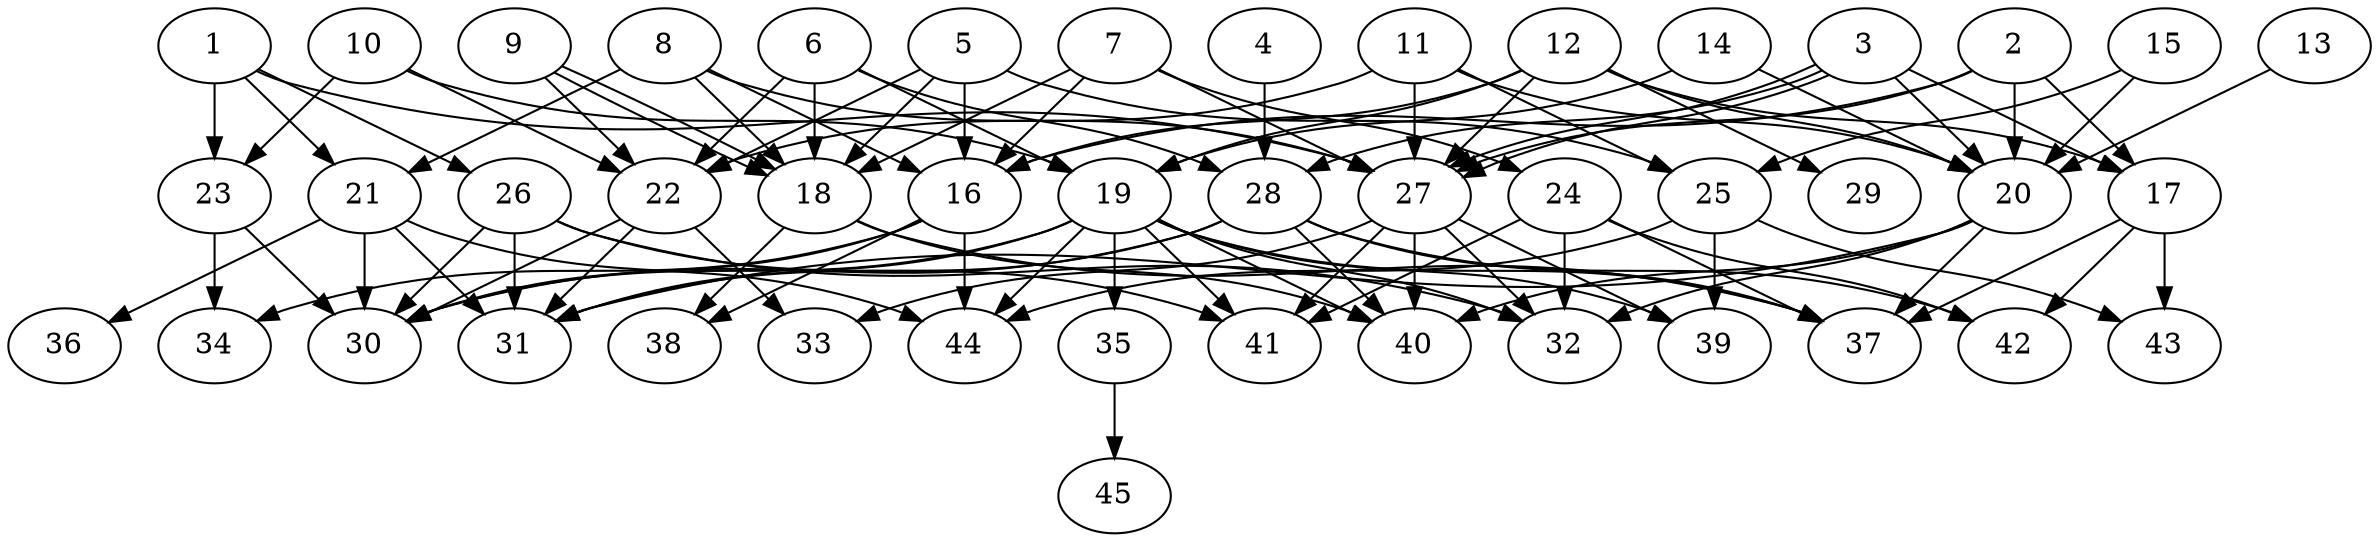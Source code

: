 // DAG automatically generated by daggen at Thu Oct  3 14:07:24 2019
// ./daggen --dot -n 45 --ccr 0.3 --fat 0.7 --regular 0.7 --density 0.5 --mindata 5242880 --maxdata 52428800 
digraph G {
  1 [size="130481493", alpha="0.03", expect_size="39144448"] 
  1 -> 21 [size ="39144448"]
  1 -> 23 [size ="39144448"]
  1 -> 26 [size ="39144448"]
  1 -> 27 [size ="39144448"]
  2 [size="138035200", alpha="0.13", expect_size="41410560"] 
  2 -> 16 [size ="41410560"]
  2 -> 17 [size ="41410560"]
  2 -> 20 [size ="41410560"]
  2 -> 27 [size ="41410560"]
  3 [size="59784533", alpha="0.07", expect_size="17935360"] 
  3 -> 17 [size ="17935360"]
  3 -> 20 [size ="17935360"]
  3 -> 27 [size ="17935360"]
  3 -> 27 [size ="17935360"]
  3 -> 28 [size ="17935360"]
  4 [size="99816107", alpha="0.19", expect_size="29944832"] 
  4 -> 28 [size ="29944832"]
  5 [size="25995947", alpha="0.06", expect_size="7798784"] 
  5 -> 16 [size ="7798784"]
  5 -> 18 [size ="7798784"]
  5 -> 22 [size ="7798784"]
  5 -> 25 [size ="7798784"]
  6 [size="172670293", alpha="0.13", expect_size="51801088"] 
  6 -> 18 [size ="51801088"]
  6 -> 19 [size ="51801088"]
  6 -> 22 [size ="51801088"]
  6 -> 28 [size ="51801088"]
  7 [size="36307627", alpha="0.11", expect_size="10892288"] 
  7 -> 16 [size ="10892288"]
  7 -> 18 [size ="10892288"]
  7 -> 24 [size ="10892288"]
  7 -> 27 [size ="10892288"]
  8 [size="39584427", alpha="0.14", expect_size="11875328"] 
  8 -> 16 [size ="11875328"]
  8 -> 18 [size ="11875328"]
  8 -> 21 [size ="11875328"]
  8 -> 27 [size ="11875328"]
  9 [size="134608213", alpha="0.18", expect_size="40382464"] 
  9 -> 18 [size ="40382464"]
  9 -> 18 [size ="40382464"]
  9 -> 22 [size ="40382464"]
  10 [size="90504533", alpha="0.11", expect_size="27151360"] 
  10 -> 19 [size ="27151360"]
  10 -> 22 [size ="27151360"]
  10 -> 23 [size ="27151360"]
  11 [size="125965653", alpha="0.09", expect_size="37789696"] 
  11 -> 20 [size ="37789696"]
  11 -> 22 [size ="37789696"]
  11 -> 25 [size ="37789696"]
  11 -> 27 [size ="37789696"]
  12 [size="147387733", alpha="0.09", expect_size="44216320"] 
  12 -> 16 [size ="44216320"]
  12 -> 17 [size ="44216320"]
  12 -> 19 [size ="44216320"]
  12 -> 20 [size ="44216320"]
  12 -> 27 [size ="44216320"]
  12 -> 29 [size ="44216320"]
  13 [size="93375147", alpha="0.10", expect_size="28012544"] 
  13 -> 20 [size ="28012544"]
  14 [size="150398293", alpha="0.20", expect_size="45119488"] 
  14 -> 19 [size ="45119488"]
  14 -> 20 [size ="45119488"]
  15 [size="140397227", alpha="0.14", expect_size="42119168"] 
  15 -> 20 [size ="42119168"]
  15 -> 25 [size ="42119168"]
  16 [size="33658880", alpha="0.12", expect_size="10097664"] 
  16 -> 30 [size ="10097664"]
  16 -> 34 [size ="10097664"]
  16 -> 38 [size ="10097664"]
  16 -> 44 [size ="10097664"]
  17 [size="131973120", alpha="0.03", expect_size="39591936"] 
  17 -> 37 [size ="39591936"]
  17 -> 42 [size ="39591936"]
  17 -> 43 [size ="39591936"]
  18 [size="59835733", alpha="0.10", expect_size="17950720"] 
  18 -> 37 [size ="17950720"]
  18 -> 38 [size ="17950720"]
  18 -> 40 [size ="17950720"]
  19 [size="173513387", alpha="0.12", expect_size="52054016"] 
  19 -> 30 [size ="52054016"]
  19 -> 31 [size ="52054016"]
  19 -> 32 [size ="52054016"]
  19 -> 35 [size ="52054016"]
  19 -> 37 [size ="52054016"]
  19 -> 39 [size ="52054016"]
  19 -> 40 [size ="52054016"]
  19 -> 41 [size ="52054016"]
  19 -> 44 [size ="52054016"]
  20 [size="159880533", alpha="0.05", expect_size="47964160"] 
  20 -> 31 [size ="47964160"]
  20 -> 32 [size ="47964160"]
  20 -> 37 [size ="47964160"]
  20 -> 40 [size ="47964160"]
  21 [size="92439893", alpha="0.12", expect_size="27731968"] 
  21 -> 30 [size ="27731968"]
  21 -> 31 [size ="27731968"]
  21 -> 36 [size ="27731968"]
  21 -> 44 [size ="27731968"]
  22 [size="166065493", alpha="0.14", expect_size="49819648"] 
  22 -> 30 [size ="49819648"]
  22 -> 31 [size ="49819648"]
  22 -> 33 [size ="49819648"]
  23 [size="82237440", alpha="0.02", expect_size="24671232"] 
  23 -> 30 [size ="24671232"]
  23 -> 34 [size ="24671232"]
  24 [size="162099200", alpha="0.20", expect_size="48629760"] 
  24 -> 32 [size ="48629760"]
  24 -> 37 [size ="48629760"]
  24 -> 41 [size ="48629760"]
  24 -> 42 [size ="48629760"]
  25 [size="159808853", alpha="0.19", expect_size="47942656"] 
  25 -> 39 [size ="47942656"]
  25 -> 43 [size ="47942656"]
  25 -> 44 [size ="47942656"]
  26 [size="115370667", alpha="0.18", expect_size="34611200"] 
  26 -> 30 [size ="34611200"]
  26 -> 31 [size ="34611200"]
  26 -> 32 [size ="34611200"]
  26 -> 41 [size ="34611200"]
  27 [size="55248213", alpha="0.19", expect_size="16574464"] 
  27 -> 32 [size ="16574464"]
  27 -> 33 [size ="16574464"]
  27 -> 39 [size ="16574464"]
  27 -> 40 [size ="16574464"]
  27 -> 41 [size ="16574464"]
  28 [size="75182080", alpha="0.03", expect_size="22554624"] 
  28 -> 30 [size ="22554624"]
  28 -> 31 [size ="22554624"]
  28 -> 37 [size ="22554624"]
  28 -> 40 [size ="22554624"]
  28 -> 42 [size ="22554624"]
  29 [size="154101760", alpha="0.02", expect_size="46230528"] 
  30 [size="94436693", alpha="0.10", expect_size="28331008"] 
  31 [size="133017600", alpha="0.12", expect_size="39905280"] 
  32 [size="68290560", alpha="0.11", expect_size="20487168"] 
  33 [size="20807680", alpha="0.19", expect_size="6242304"] 
  34 [size="32884053", alpha="0.04", expect_size="9865216"] 
  35 [size="29569707", alpha="0.05", expect_size="8870912"] 
  35 -> 45 [size ="8870912"]
  36 [size="19394560", alpha="0.08", expect_size="5818368"] 
  37 [size="157545813", alpha="0.05", expect_size="47263744"] 
  38 [size="148288853", alpha="0.08", expect_size="44486656"] 
  39 [size="171018240", alpha="0.10", expect_size="51305472"] 
  40 [size="28293120", alpha="0.11", expect_size="8487936"] 
  41 [size="107714560", alpha="0.01", expect_size="32314368"] 
  42 [size="45916160", alpha="0.10", expect_size="13774848"] 
  43 [size="130095787", alpha="0.08", expect_size="39028736"] 
  44 [size="121582933", alpha="0.03", expect_size="36474880"] 
  45 [size="153303040", alpha="0.17", expect_size="45990912"] 
}
